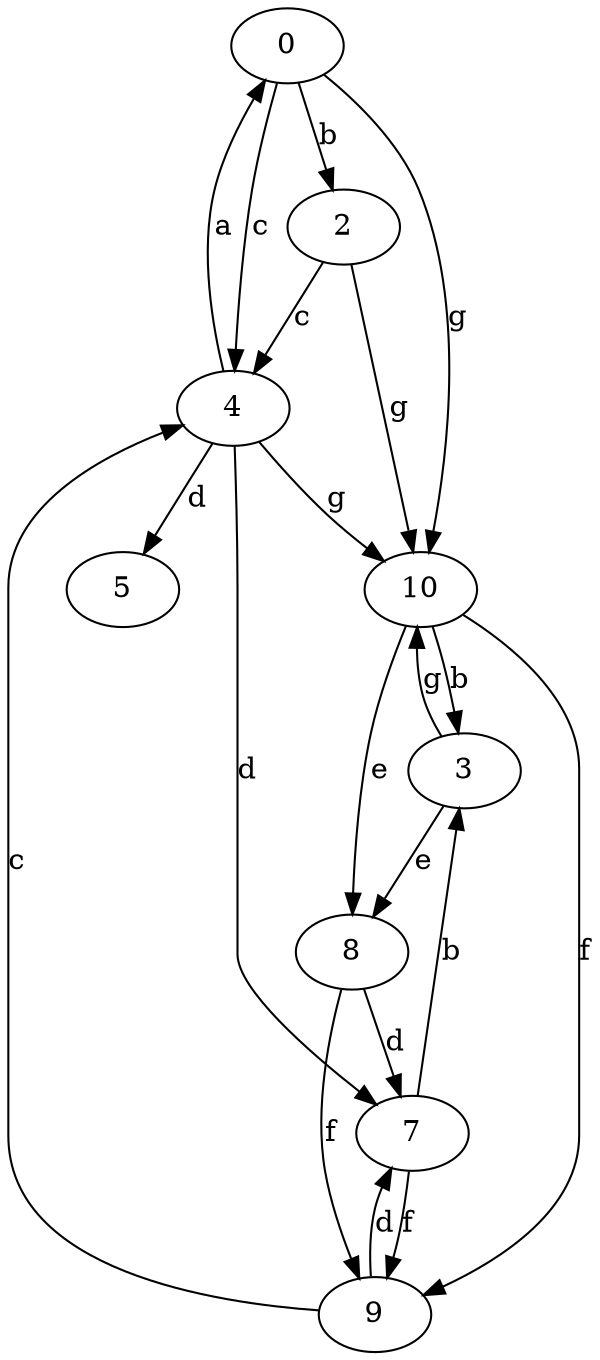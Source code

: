 strict digraph  {
0;
2;
3;
4;
5;
7;
8;
9;
10;
0 -> 2  [label=b];
0 -> 4  [label=c];
0 -> 10  [label=g];
2 -> 4  [label=c];
2 -> 10  [label=g];
3 -> 8  [label=e];
3 -> 10  [label=g];
4 -> 0  [label=a];
4 -> 5  [label=d];
4 -> 7  [label=d];
4 -> 10  [label=g];
7 -> 3  [label=b];
7 -> 9  [label=f];
8 -> 7  [label=d];
8 -> 9  [label=f];
9 -> 4  [label=c];
9 -> 7  [label=d];
10 -> 3  [label=b];
10 -> 8  [label=e];
10 -> 9  [label=f];
}
